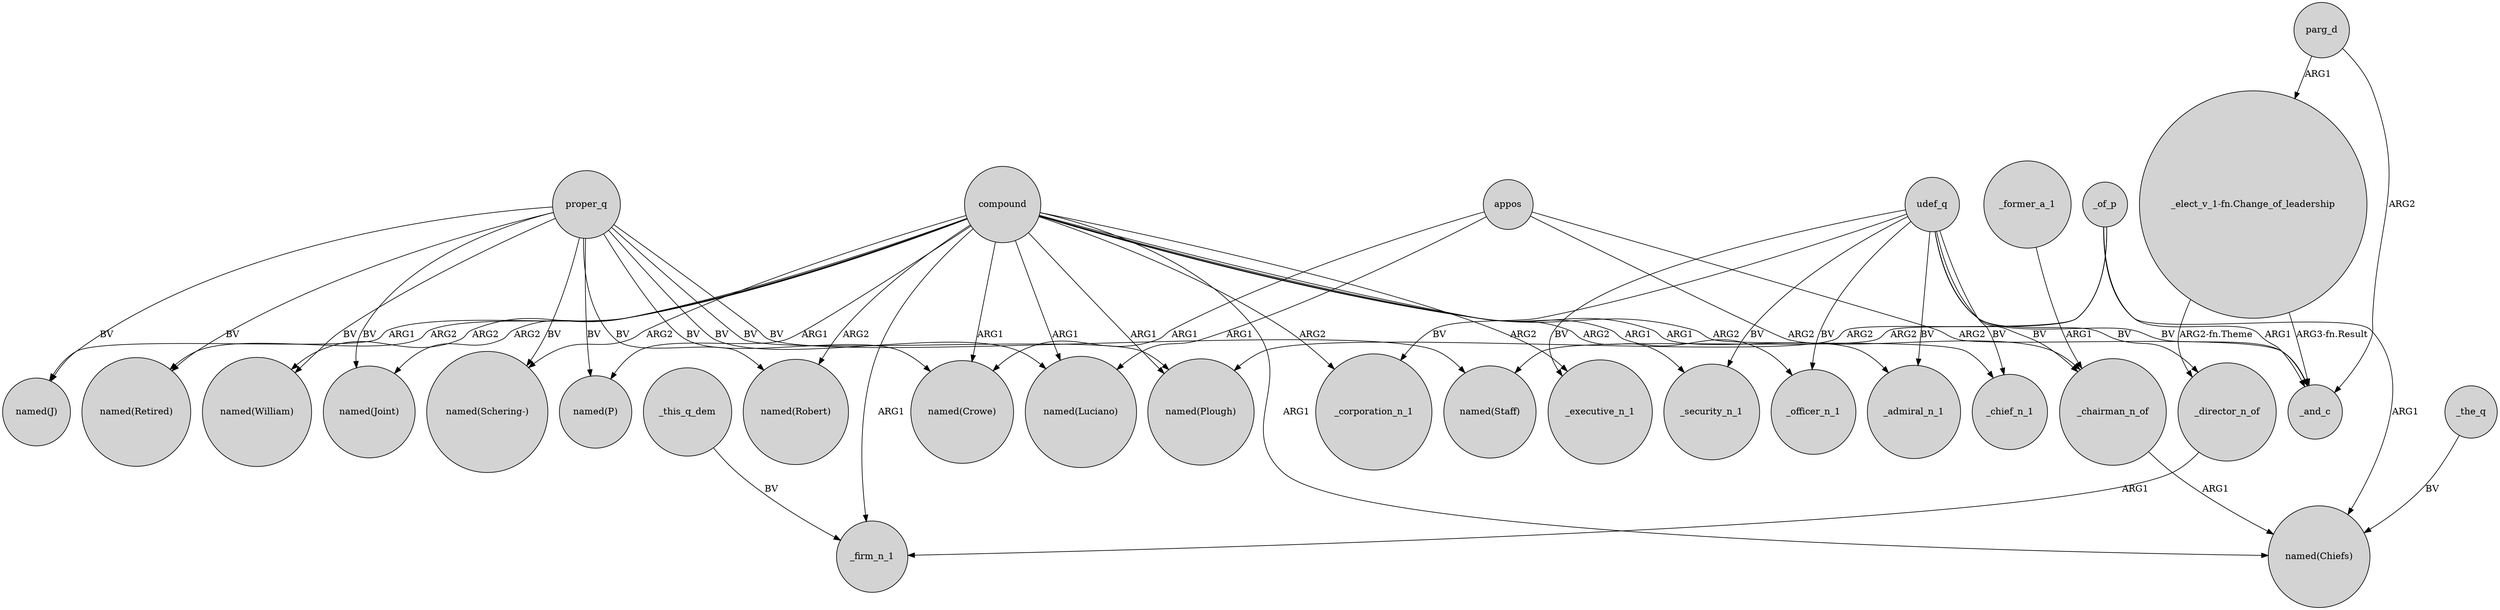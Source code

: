 digraph {
	node [shape=circle style=filled]
	proper_q -> "named(Joint)" [label=BV]
	_former_a_1 -> _chairman_n_of [label=ARG1]
	_of_p -> "named(Staff)" [label=ARG2]
	udef_q -> _executive_n_1 [label=BV]
	appos -> "named(Crowe)" [label=ARG1]
	proper_q -> "named(Luciano)" [label=BV]
	compound -> "named(Plough)" [label=ARG1]
	_of_p -> "named(Plough)" [label=ARG2]
	compound -> _security_n_1 [label=ARG2]
	compound -> "named(Robert)" [label=ARG2]
	compound -> _corporation_n_1 [label=ARG2]
	proper_q -> "named(J)" [label=BV]
	_director_n_of -> _firm_n_1 [label=ARG1]
	udef_q -> _admiral_n_1 [label=BV]
	proper_q -> "named(Retired)" [label=BV]
	parg_d -> "_elect_v_1-fn.Change_of_leadership" [label=ARG1]
	udef_q -> _chairman_n_of [label=BV]
	parg_d -> _and_c [label=ARG2]
	compound -> _chief_n_1 [label=ARG2]
	compound -> _admiral_n_1 [label=ARG1]
	compound -> _officer_n_1 [label=ARG1]
	_chairman_n_of -> "named(Chiefs)" [label=ARG1]
	compound -> "named(Crowe)" [label=ARG1]
	appos -> "named(Luciano)" [label=ARG1]
	udef_q -> _corporation_n_1 [label=BV]
	"_elect_v_1-fn.Change_of_leadership" -> _and_c [label="ARG3-fn.Result"]
	udef_q -> _security_n_1 [label=BV]
	appos -> _chairman_n_of [label=ARG2]
	compound -> "named(William)" [label=ARG2]
	compound -> "named(Retired)" [label=ARG2]
	compound -> "named(Chiefs)" [label=ARG1]
	appos -> _and_c [label=ARG2]
	udef_q -> _chief_n_1 [label=BV]
	proper_q -> "named(Schering-)" [label=BV]
	proper_q -> "named(Robert)" [label=BV]
	compound -> "named(Schering-)" [label=ARG2]
	compound -> "named(Luciano)" [label=ARG1]
	udef_q -> _officer_n_1 [label=BV]
	_this_q_dem -> _firm_n_1 [label=BV]
	_of_p -> _and_c [label=ARG1]
	compound -> _firm_n_1 [label=ARG1]
	_of_p -> "named(Chiefs)" [label=ARG1]
	"_elect_v_1-fn.Change_of_leadership" -> _director_n_of [label="ARG2-fn.Theme"]
	compound -> "named(P)" [label=ARG1]
	proper_q -> "named(Plough)" [label=BV]
	proper_q -> "named(Crowe)" [label=BV]
	udef_q -> _and_c [label=BV]
	_the_q -> "named(Chiefs)" [label=BV]
	proper_q -> "named(Staff)" [label=BV]
	compound -> _executive_n_1 [label=ARG2]
	proper_q -> "named(P)" [label=BV]
	udef_q -> _director_n_of [label=BV]
	proper_q -> "named(William)" [label=BV]
	compound -> "named(Joint)" [label=ARG2]
	compound -> "named(J)" [label=ARG1]
}
